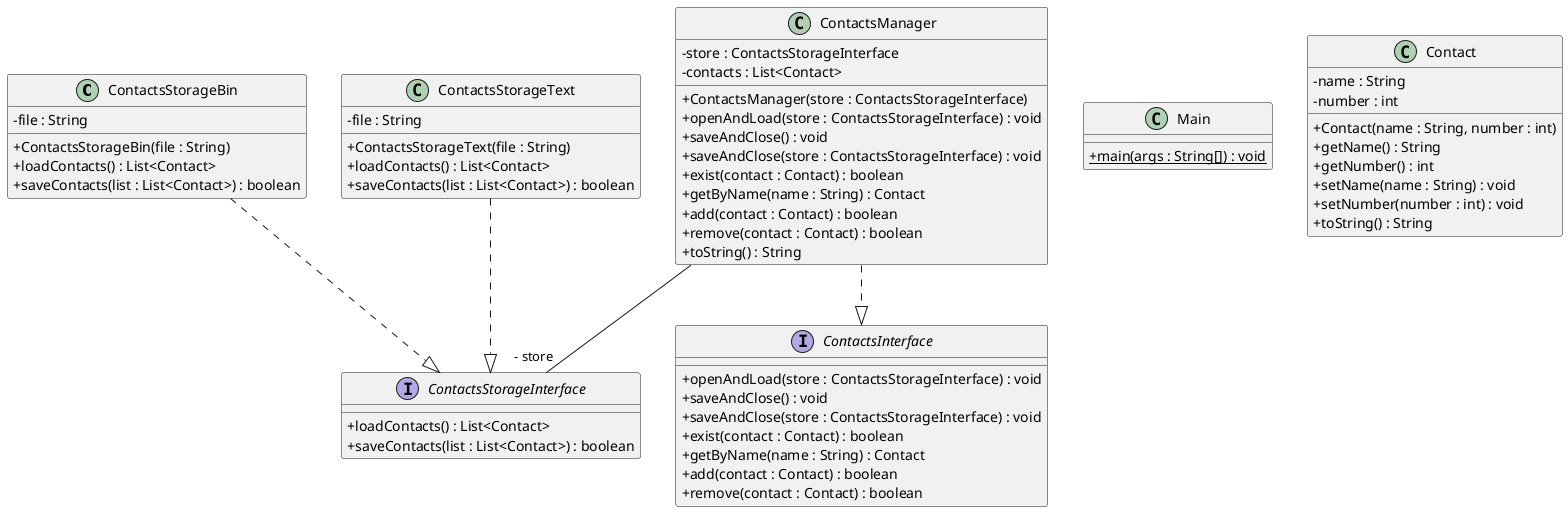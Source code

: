 @startuml
skinparam classAttributeIconSize 0
class ContactsStorageBin{
- file : String
+ ContactsStorageBin(file : String)
+ loadContacts() : List<Contact>
+ saveContacts(list : List<Contact>) : boolean
}
ContactsStorageBin ..|> ContactsStorageInterface
class ContactsManager{
- store : ContactsStorageInterface
- contacts : List<Contact>
+ ContactsManager(store : ContactsStorageInterface)
+ openAndLoad(store : ContactsStorageInterface) : void
+ saveAndClose() : void
+ saveAndClose(store : ContactsStorageInterface) : void
+ exist(contact : Contact) : boolean
+ getByName(name : String) : Contact
+ add(contact : Contact) : boolean
+ remove(contact : Contact) : boolean
+ toString() : String
}
ContactsManager ..|> ContactsInterface
class Main{
+ {static} main(args : String[]) : void
}
class Contact{
- name : String
- number : int
+ Contact(name : String, number : int)
+ getName() : String
+ getNumber() : int
+ setName(name : String) : void
+ setNumber(number : int) : void
+ toString() : String
}
class ContactsStorageText{
- file : String
+ ContactsStorageText(file : String)
+ loadContacts() : List<Contact>
+ saveContacts(list : List<Contact>) : boolean
}
ContactsStorageText ..|> ContactsStorageInterface
ContactsManager--"- store" ContactsStorageInterface
interface ContactsStorageInterface{
+ loadContacts() : List<Contact>
+ saveContacts(list : List<Contact>) : boolean
}
interface ContactsInterface{
+ openAndLoad(store : ContactsStorageInterface) : void
+ saveAndClose() : void
+ saveAndClose(store : ContactsStorageInterface) : void
+ exist(contact : Contact) : boolean
+ getByName(name : String) : Contact
+ add(contact : Contact) : boolean
+ remove(contact : Contact) : boolean
}
@enduml